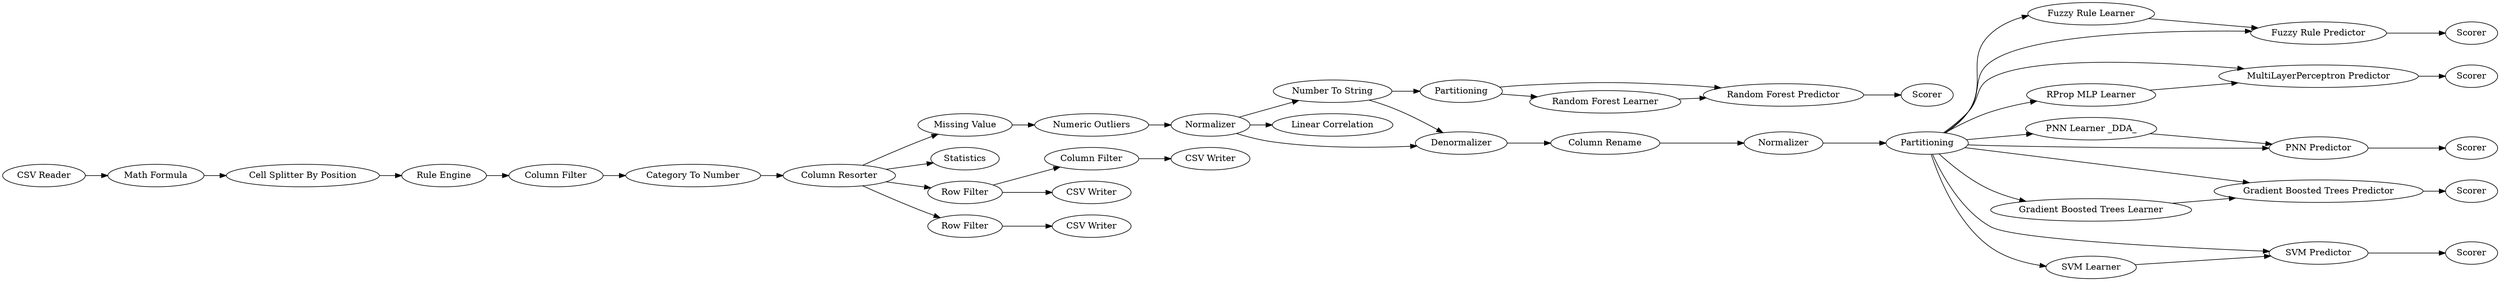 digraph {
	"-187511668268299556_1" [label="CSV Reader"]
	"-187511668268299556_2" [label="Math Formula"]
	"-187511668268299556_41" [label="Fuzzy Rule Learner"]
	"-187511668268299556_26" [label="MultiLayerPerceptron Predictor"]
	"-187511668268299556_17" [label=Normalizer]
	"-187511668268299556_32" [label="PNN Learner _DDA_"]
	"-187511668268299556_49" [label=Scorer]
	"-187511668268299556_36" [label="Gradient Boosted Trees Predictor"]
	"-187511668268299556_23" [label="Number To String"]
	"-187511668268299556_43" [label=Scorer]
	"-187511668268299556_21" [label="Random Forest Predictor"]
	"-187511668268299556_20" [label="Random Forest Learner"]
	"-187511668268299556_15" [label="Missing Value"]
	"-187511668268299556_28" [label="Column Rename"]
	"-187511668268299556_42" [label="Fuzzy Rule Predictor"]
	"-187511668268299556_25" [label="RProp MLP Learner"]
	"-187511668268299556_35" [label="Gradient Boosted Trees Learner"]
	"-187511668268299556_9" [label="CSV Writer"]
	"-187511668268299556_16" [label="Numeric Outliers"]
	"-187511668268299556_31" [label=Normalizer]
	"-187511668268299556_29" [label=Partitioning]
	"-187511668268299556_33" [label="PNN Predictor"]
	"-187511668268299556_24" [label=Scorer]
	"-187511668268299556_14" [label=Statistics]
	"-187511668268299556_11" [label="Column Filter"]
	"-187511668268299556_19" [label="Linear Correlation"]
	"-187511668268299556_8" [label="Row Filter"]
	"-187511668268299556_7" [label="Row Filter"]
	"-187511668268299556_4" [label="Rule Engine"]
	"-187511668268299556_3" [label="Cell Splitter By Position"]
	"-187511668268299556_18" [label=Partitioning]
	"-187511668268299556_10" [label="CSV Writer"]
	"-187511668268299556_13" [label="Category To Number"]
	"-187511668268299556_12" [label="CSV Writer"]
	"-187511668268299556_30" [label=Denormalizer]
	"-187511668268299556_6" [label="Column Resorter"]
	"-187511668268299556_34" [label=Scorer]
	"-187511668268299556_37" [label=Scorer]
	"-187511668268299556_27" [label=Scorer]
	"-187511668268299556_48" [label="SVM Predictor"]
	"-187511668268299556_47" [label="SVM Learner"]
	"-187511668268299556_5" [label="Column Filter"]
	"-187511668268299556_11" -> "-187511668268299556_12"
	"-187511668268299556_7" -> "-187511668268299556_9"
	"-187511668268299556_23" -> "-187511668268299556_30"
	"-187511668268299556_29" -> "-187511668268299556_47"
	"-187511668268299556_16" -> "-187511668268299556_17"
	"-187511668268299556_1" -> "-187511668268299556_2"
	"-187511668268299556_35" -> "-187511668268299556_36"
	"-187511668268299556_4" -> "-187511668268299556_5"
	"-187511668268299556_15" -> "-187511668268299556_16"
	"-187511668268299556_29" -> "-187511668268299556_42"
	"-187511668268299556_31" -> "-187511668268299556_29"
	"-187511668268299556_6" -> "-187511668268299556_7"
	"-187511668268299556_41" -> "-187511668268299556_42"
	"-187511668268299556_29" -> "-187511668268299556_33"
	"-187511668268299556_18" -> "-187511668268299556_20"
	"-187511668268299556_2" -> "-187511668268299556_3"
	"-187511668268299556_21" -> "-187511668268299556_24"
	"-187511668268299556_3" -> "-187511668268299556_4"
	"-187511668268299556_29" -> "-187511668268299556_35"
	"-187511668268299556_8" -> "-187511668268299556_10"
	"-187511668268299556_25" -> "-187511668268299556_26"
	"-187511668268299556_29" -> "-187511668268299556_48"
	"-187511668268299556_17" -> "-187511668268299556_30"
	"-187511668268299556_13" -> "-187511668268299556_6"
	"-187511668268299556_29" -> "-187511668268299556_25"
	"-187511668268299556_29" -> "-187511668268299556_41"
	"-187511668268299556_36" -> "-187511668268299556_37"
	"-187511668268299556_29" -> "-187511668268299556_32"
	"-187511668268299556_32" -> "-187511668268299556_33"
	"-187511668268299556_30" -> "-187511668268299556_28"
	"-187511668268299556_20" -> "-187511668268299556_21"
	"-187511668268299556_29" -> "-187511668268299556_36"
	"-187511668268299556_42" -> "-187511668268299556_43"
	"-187511668268299556_17" -> "-187511668268299556_19"
	"-187511668268299556_5" -> "-187511668268299556_13"
	"-187511668268299556_17" -> "-187511668268299556_23"
	"-187511668268299556_6" -> "-187511668268299556_15"
	"-187511668268299556_29" -> "-187511668268299556_26"
	"-187511668268299556_28" -> "-187511668268299556_31"
	"-187511668268299556_6" -> "-187511668268299556_8"
	"-187511668268299556_48" -> "-187511668268299556_49"
	"-187511668268299556_26" -> "-187511668268299556_27"
	"-187511668268299556_6" -> "-187511668268299556_14"
	"-187511668268299556_18" -> "-187511668268299556_21"
	"-187511668268299556_8" -> "-187511668268299556_11"
	"-187511668268299556_47" -> "-187511668268299556_48"
	"-187511668268299556_33" -> "-187511668268299556_34"
	"-187511668268299556_23" -> "-187511668268299556_18"
	rankdir=LR
}
